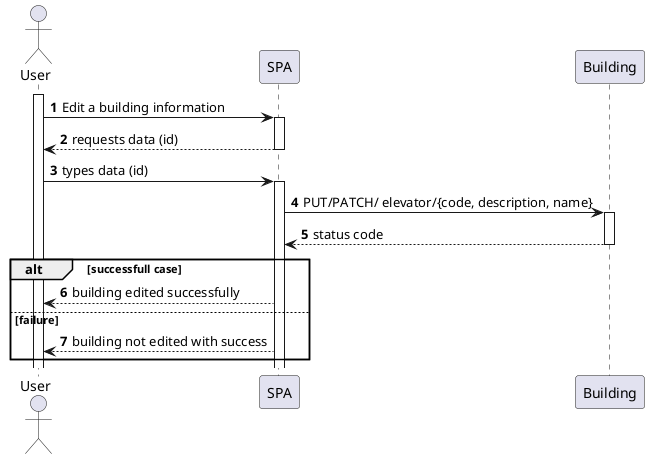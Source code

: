 @startuml

autonumber

Actor User
activate User
User -> SPA : Edit a building information
activate SPA

SPA --> User : requests data (id)
deactivate SPA

User -> SPA : types data (id)
activate SPA

SPA -> Building : PUT/PATCH/ elevator/{code, description, name}
activate Building

Building --> SPA : status code
deactivate Building

alt successfull case
    SPA --> User : building edited successfully
else failure
    SPA --> User : building not edited with success
end


@enduml
